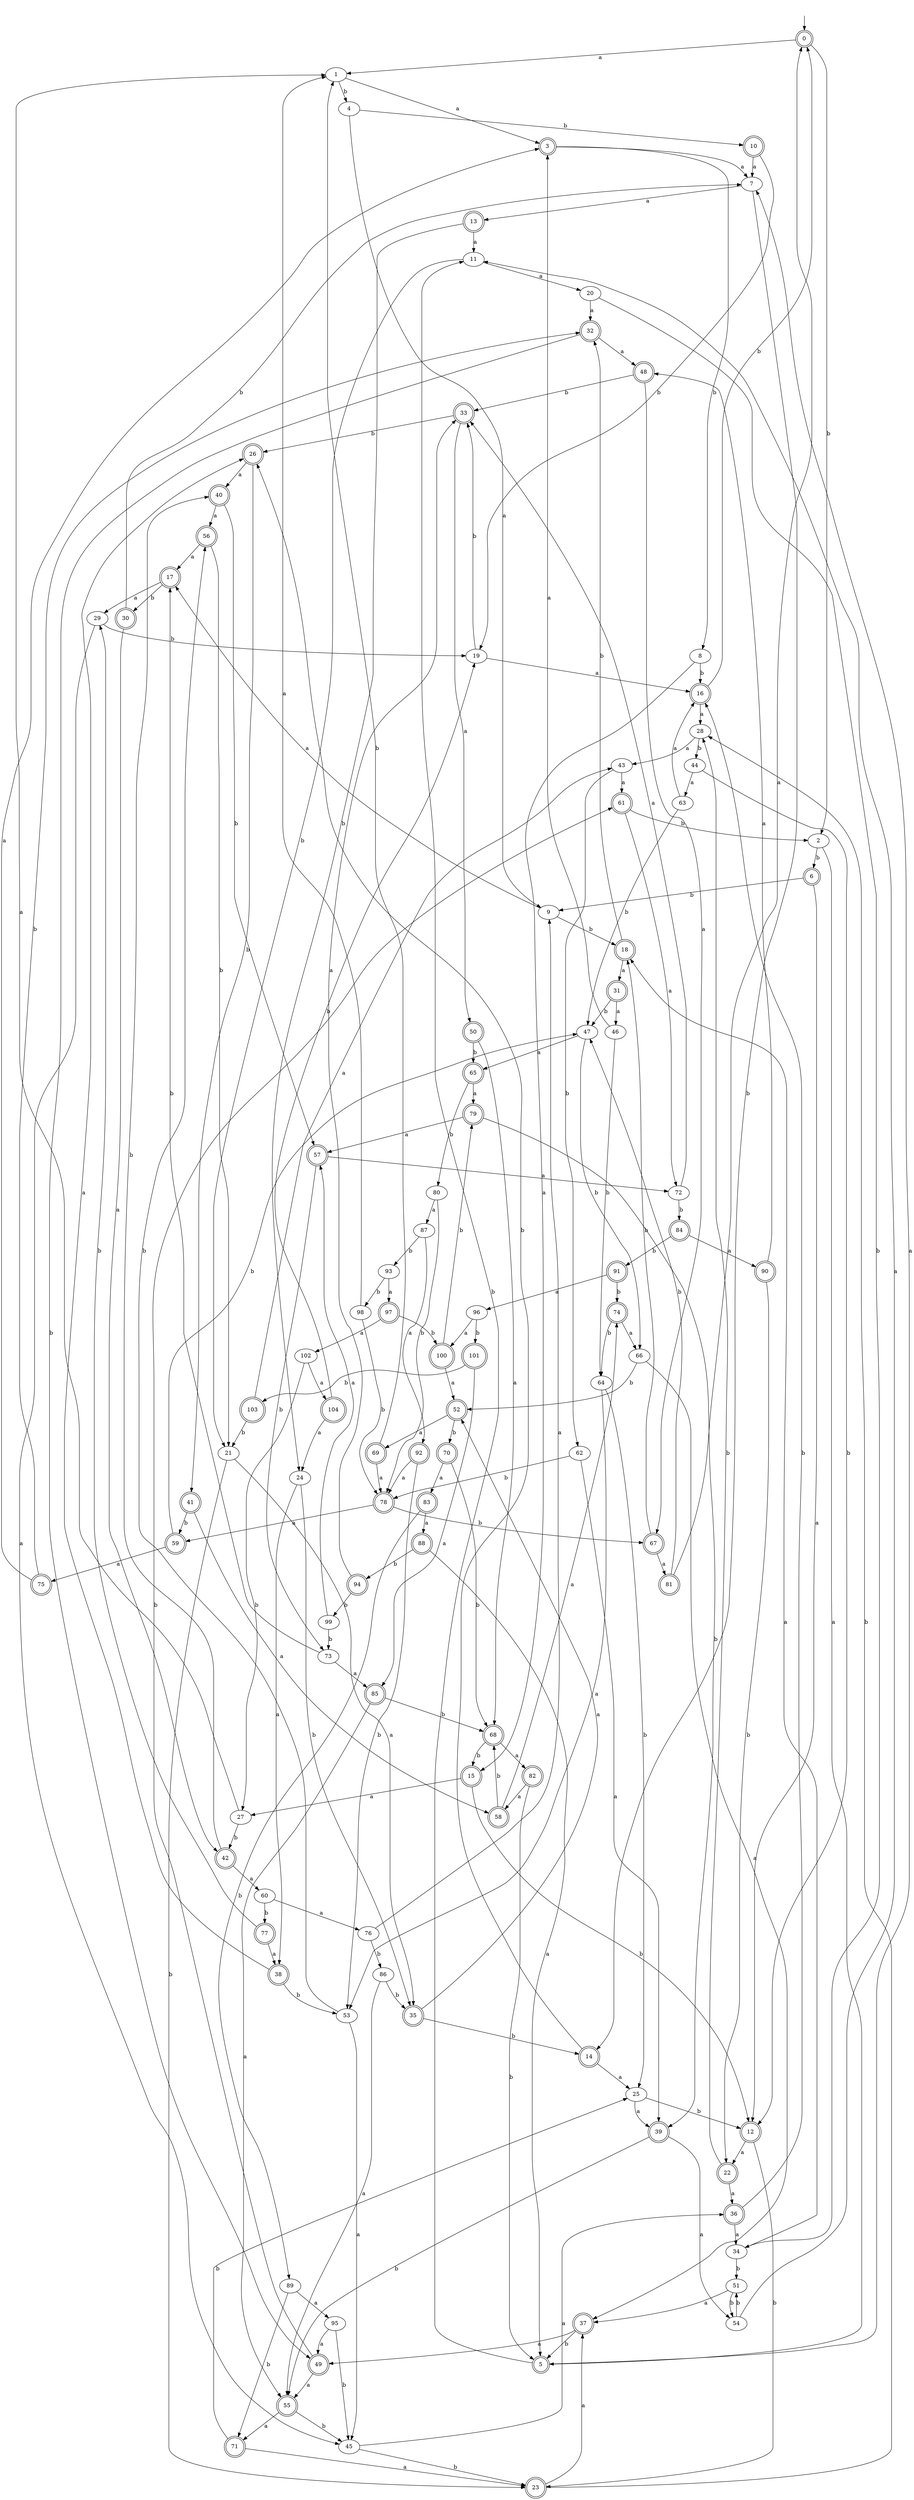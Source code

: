 digraph RandomDFA {
  __start0 [label="", shape=none];
  __start0 -> 0 [label=""];
  0 [shape=circle] [shape=doublecircle]
  0 -> 1 [label="a"]
  0 -> 2 [label="b"]
  1
  1 -> 3 [label="a"]
  1 -> 4 [label="b"]
  2
  2 -> 5 [label="a"]
  2 -> 6 [label="b"]
  3 [shape=doublecircle]
  3 -> 7 [label="a"]
  3 -> 8 [label="b"]
  4
  4 -> 9 [label="a"]
  4 -> 10 [label="b"]
  5 [shape=doublecircle]
  5 -> 7 [label="a"]
  5 -> 11 [label="b"]
  6 [shape=doublecircle]
  6 -> 12 [label="a"]
  6 -> 9 [label="b"]
  7
  7 -> 13 [label="a"]
  7 -> 14 [label="b"]
  8
  8 -> 15 [label="a"]
  8 -> 16 [label="b"]
  9
  9 -> 17 [label="a"]
  9 -> 18 [label="b"]
  10 [shape=doublecircle]
  10 -> 7 [label="a"]
  10 -> 19 [label="b"]
  11
  11 -> 20 [label="a"]
  11 -> 21 [label="b"]
  12 [shape=doublecircle]
  12 -> 22 [label="a"]
  12 -> 23 [label="b"]
  13 [shape=doublecircle]
  13 -> 11 [label="a"]
  13 -> 24 [label="b"]
  14 [shape=doublecircle]
  14 -> 25 [label="a"]
  14 -> 26 [label="b"]
  15 [shape=doublecircle]
  15 -> 27 [label="a"]
  15 -> 12 [label="b"]
  16 [shape=doublecircle]
  16 -> 28 [label="a"]
  16 -> 0 [label="b"]
  17 [shape=doublecircle]
  17 -> 29 [label="a"]
  17 -> 30 [label="b"]
  18 [shape=doublecircle]
  18 -> 31 [label="a"]
  18 -> 32 [label="b"]
  19
  19 -> 16 [label="a"]
  19 -> 33 [label="b"]
  20
  20 -> 32 [label="a"]
  20 -> 34 [label="b"]
  21
  21 -> 35 [label="a"]
  21 -> 23 [label="b"]
  22 [shape=doublecircle]
  22 -> 36 [label="a"]
  22 -> 28 [label="b"]
  23 [shape=doublecircle]
  23 -> 37 [label="a"]
  23 -> 28 [label="b"]
  24
  24 -> 38 [label="a"]
  24 -> 35 [label="b"]
  25
  25 -> 39 [label="a"]
  25 -> 12 [label="b"]
  26 [shape=doublecircle]
  26 -> 40 [label="a"]
  26 -> 41 [label="b"]
  27
  27 -> 1 [label="a"]
  27 -> 42 [label="b"]
  28
  28 -> 43 [label="a"]
  28 -> 44 [label="b"]
  29
  29 -> 45 [label="a"]
  29 -> 19 [label="b"]
  30 [shape=doublecircle]
  30 -> 42 [label="a"]
  30 -> 7 [label="b"]
  31 [shape=doublecircle]
  31 -> 46 [label="a"]
  31 -> 47 [label="b"]
  32 [shape=doublecircle]
  32 -> 48 [label="a"]
  32 -> 49 [label="b"]
  33 [shape=doublecircle]
  33 -> 50 [label="a"]
  33 -> 26 [label="b"]
  34
  34 -> 18 [label="a"]
  34 -> 51 [label="b"]
  35 [shape=doublecircle]
  35 -> 52 [label="a"]
  35 -> 14 [label="b"]
  36 [shape=doublecircle]
  36 -> 34 [label="a"]
  36 -> 16 [label="b"]
  37 [shape=doublecircle]
  37 -> 49 [label="a"]
  37 -> 5 [label="b"]
  38 [shape=doublecircle]
  38 -> 26 [label="a"]
  38 -> 53 [label="b"]
  39 [shape=doublecircle]
  39 -> 54 [label="a"]
  39 -> 55 [label="b"]
  40 [shape=doublecircle]
  40 -> 56 [label="a"]
  40 -> 57 [label="b"]
  41 [shape=doublecircle]
  41 -> 58 [label="a"]
  41 -> 59 [label="b"]
  42 [shape=doublecircle]
  42 -> 60 [label="a"]
  42 -> 40 [label="b"]
  43
  43 -> 61 [label="a"]
  43 -> 62 [label="b"]
  44
  44 -> 63 [label="a"]
  44 -> 12 [label="b"]
  45
  45 -> 36 [label="a"]
  45 -> 23 [label="b"]
  46
  46 -> 3 [label="a"]
  46 -> 64 [label="b"]
  47
  47 -> 65 [label="a"]
  47 -> 66 [label="b"]
  48 [shape=doublecircle]
  48 -> 67 [label="a"]
  48 -> 33 [label="b"]
  49 [shape=doublecircle]
  49 -> 55 [label="a"]
  49 -> 61 [label="b"]
  50 [shape=doublecircle]
  50 -> 68 [label="a"]
  50 -> 65 [label="b"]
  51
  51 -> 37 [label="a"]
  51 -> 54 [label="b"]
  52 [shape=doublecircle]
  52 -> 69 [label="a"]
  52 -> 70 [label="b"]
  53
  53 -> 45 [label="a"]
  53 -> 56 [label="b"]
  54
  54 -> 11 [label="a"]
  54 -> 51 [label="b"]
  55 [shape=doublecircle]
  55 -> 71 [label="a"]
  55 -> 45 [label="b"]
  56 [shape=doublecircle]
  56 -> 17 [label="a"]
  56 -> 21 [label="b"]
  57 [shape=doublecircle]
  57 -> 72 [label="a"]
  57 -> 73 [label="b"]
  58 [shape=doublecircle]
  58 -> 74 [label="a"]
  58 -> 68 [label="b"]
  59 [shape=doublecircle]
  59 -> 75 [label="a"]
  59 -> 47 [label="b"]
  60
  60 -> 76 [label="a"]
  60 -> 77 [label="b"]
  61 [shape=doublecircle]
  61 -> 72 [label="a"]
  61 -> 2 [label="b"]
  62
  62 -> 39 [label="a"]
  62 -> 78 [label="b"]
  63
  63 -> 16 [label="a"]
  63 -> 47 [label="b"]
  64
  64 -> 53 [label="a"]
  64 -> 25 [label="b"]
  65 [shape=doublecircle]
  65 -> 79 [label="a"]
  65 -> 80 [label="b"]
  66
  66 -> 37 [label="a"]
  66 -> 52 [label="b"]
  67 [shape=doublecircle]
  67 -> 81 [label="a"]
  67 -> 18 [label="b"]
  68 [shape=doublecircle]
  68 -> 82 [label="a"]
  68 -> 15 [label="b"]
  69 [shape=doublecircle]
  69 -> 78 [label="a"]
  69 -> 1 [label="b"]
  70 [shape=doublecircle]
  70 -> 83 [label="a"]
  70 -> 68 [label="b"]
  71 [shape=doublecircle]
  71 -> 23 [label="a"]
  71 -> 25 [label="b"]
  72
  72 -> 33 [label="a"]
  72 -> 84 [label="b"]
  73
  73 -> 85 [label="a"]
  73 -> 17 [label="b"]
  74 [shape=doublecircle]
  74 -> 66 [label="a"]
  74 -> 64 [label="b"]
  75 [shape=doublecircle]
  75 -> 3 [label="a"]
  75 -> 32 [label="b"]
  76
  76 -> 9 [label="a"]
  76 -> 86 [label="b"]
  77 [shape=doublecircle]
  77 -> 38 [label="a"]
  77 -> 29 [label="b"]
  78 [shape=doublecircle]
  78 -> 59 [label="a"]
  78 -> 67 [label="b"]
  79 [shape=doublecircle]
  79 -> 57 [label="a"]
  79 -> 39 [label="b"]
  80
  80 -> 87 [label="a"]
  80 -> 78 [label="b"]
  81 [shape=doublecircle]
  81 -> 0 [label="a"]
  81 -> 47 [label="b"]
  82 [shape=doublecircle]
  82 -> 58 [label="a"]
  82 -> 5 [label="b"]
  83 [shape=doublecircle]
  83 -> 88 [label="a"]
  83 -> 89 [label="b"]
  84 [shape=doublecircle]
  84 -> 90 [label="a"]
  84 -> 91 [label="b"]
  85 [shape=doublecircle]
  85 -> 55 [label="a"]
  85 -> 68 [label="b"]
  86
  86 -> 55 [label="a"]
  86 -> 35 [label="b"]
  87
  87 -> 92 [label="a"]
  87 -> 93 [label="b"]
  88 [shape=doublecircle]
  88 -> 5 [label="a"]
  88 -> 94 [label="b"]
  89
  89 -> 95 [label="a"]
  89 -> 71 [label="b"]
  90 [shape=doublecircle]
  90 -> 48 [label="a"]
  90 -> 22 [label="b"]
  91 [shape=doublecircle]
  91 -> 96 [label="a"]
  91 -> 74 [label="b"]
  92 [shape=doublecircle]
  92 -> 78 [label="a"]
  92 -> 53 [label="b"]
  93
  93 -> 97 [label="a"]
  93 -> 98 [label="b"]
  94 [shape=doublecircle]
  94 -> 33 [label="a"]
  94 -> 99 [label="b"]
  95
  95 -> 49 [label="a"]
  95 -> 45 [label="b"]
  96
  96 -> 100 [label="a"]
  96 -> 101 [label="b"]
  97 [shape=doublecircle]
  97 -> 102 [label="a"]
  97 -> 100 [label="b"]
  98
  98 -> 1 [label="a"]
  98 -> 78 [label="b"]
  99
  99 -> 57 [label="a"]
  99 -> 73 [label="b"]
  100 [shape=doublecircle]
  100 -> 52 [label="a"]
  100 -> 79 [label="b"]
  101 [shape=doublecircle]
  101 -> 85 [label="a"]
  101 -> 103 [label="b"]
  102
  102 -> 104 [label="a"]
  102 -> 27 [label="b"]
  103 [shape=doublecircle]
  103 -> 43 [label="a"]
  103 -> 21 [label="b"]
  104 [shape=doublecircle]
  104 -> 24 [label="a"]
  104 -> 19 [label="b"]
}
